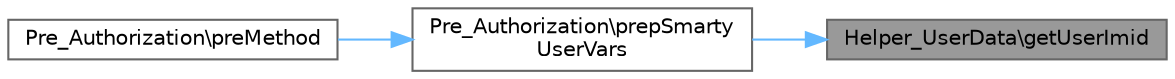digraph "Helper_UserData\getUserImid"
{
 // LATEX_PDF_SIZE
  bgcolor="transparent";
  edge [fontname=Helvetica,fontsize=10,labelfontname=Helvetica,labelfontsize=10];
  node [fontname=Helvetica,fontsize=10,shape=box,height=0.2,width=0.4];
  rankdir="RL";
  Node1 [id="Node000001",label="Helper_UserData\\getUserImid",height=0.2,width=0.4,color="gray40", fillcolor="grey60", style="filled", fontcolor="black",tooltip="Gets the user's IM identifier."];
  Node1 -> Node2 [id="edge1_Node000001_Node000002",dir="back",color="steelblue1",style="solid",tooltip=" "];
  Node2 [id="Node000002",label="Pre_Authorization\\prepSmarty\lUserVars",height=0.2,width=0.4,color="grey40", fillcolor="white", style="filled",URL="$class_pre___authorization.html#a98b1e28e0dae15dabab8579160a578c4",tooltip="Prepares user variables for Smarty templates."];
  Node2 -> Node3 [id="edge2_Node000002_Node000003",dir="back",color="steelblue1",style="solid",tooltip=" "];
  Node3 [id="Node000003",label="Pre_Authorization\\preMethod",height=0.2,width=0.4,color="grey40", fillcolor="white", style="filled",URL="$class_pre___authorization.html#a76bab6a36a40f77fe3199b9bebb91511",tooltip="Main entry point for the authorization process."];
}
